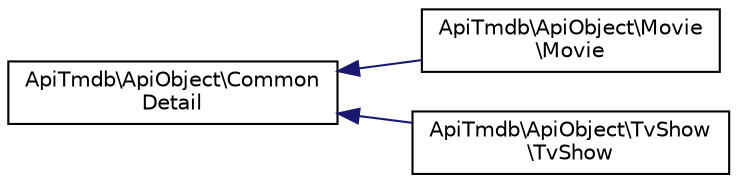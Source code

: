digraph "Graphical Class Hierarchy"
{
  edge [fontname="Helvetica",fontsize="10",labelfontname="Helvetica",labelfontsize="10"];
  node [fontname="Helvetica",fontsize="10",shape=record];
  rankdir="LR";
  Node0 [label="ApiTmdb\\ApiObject\\Common\lDetail",height=0.2,width=0.4,color="black", fillcolor="white", style="filled",URL="$classApiTmdb_1_1ApiObject_1_1CommonDetail.html"];
  Node0 -> Node1 [dir="back",color="midnightblue",fontsize="10",style="solid",fontname="Helvetica"];
  Node1 [label="ApiTmdb\\ApiObject\\Movie\l\\Movie",height=0.2,width=0.4,color="black", fillcolor="white", style="filled",URL="$classApiTmdb_1_1ApiObject_1_1Movie_1_1Movie.html"];
  Node0 -> Node2 [dir="back",color="midnightblue",fontsize="10",style="solid",fontname="Helvetica"];
  Node2 [label="ApiTmdb\\ApiObject\\TvShow\l\\TvShow",height=0.2,width=0.4,color="black", fillcolor="white", style="filled",URL="$classApiTmdb_1_1ApiObject_1_1TvShow_1_1TvShow.html"];
}
